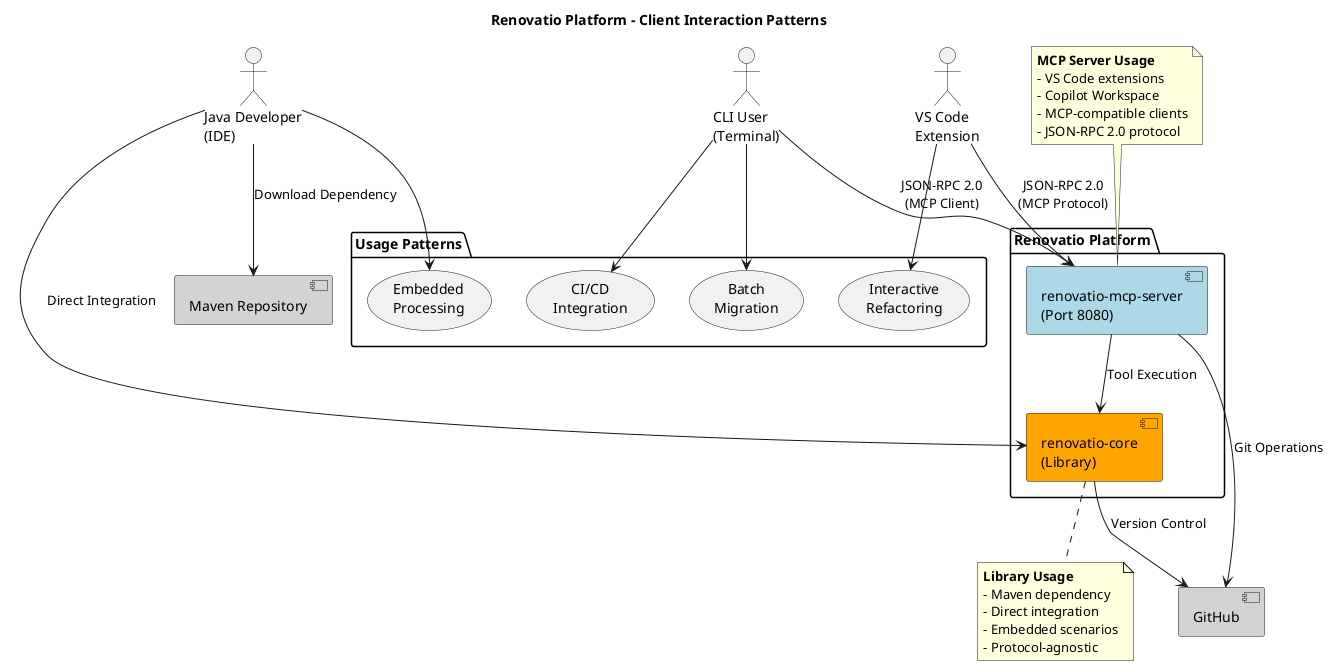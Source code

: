 @startuml
' Renovatio Client Interaction Flow

title Renovatio Platform - Client Interaction Patterns

' Actors
actor "VS Code\nExtension" as vscode
actor "CLI User\n(Terminal)" as cli_user
actor "Java Developer\n(IDE)" as java_dev

' Services
package "Renovatio Platform" {
  [renovatio-mcp-server\n(Port 8080)] as mcp_server #LightBlue
  [renovatio-core\n(Library)] as core_lib #Orange
}

' External systems
[Maven Repository] as maven #LightGray
[GitHub] as github #LightGray

' MCP Client Flow
vscode --> mcp_server : JSON-RPC 2.0\n(MCP Protocol)
mcp_server --> core_lib : Tool Execution

' Web Client Flow

' CLI Client Flow
cli_user --> mcp_server : JSON-RPC 2.0\n(MCP Client)

' Library Usage Flow
java_dev --> maven : Download Dependency
java_dev --> core_lib : Direct Integration

' External Integration
mcp_server --> github : Git Operations
core_lib --> github : Version Control

note top of mcp_server
  **MCP Server Usage**
  - VS Code extensions
  - Copilot Workspace
  - MCP-compatible clients
  - JSON-RPC 2.0 protocol
end note


note bottom of core_lib
  **Library Usage**
  - Maven dependency
  - Direct integration
  - Embedded scenarios
  - Protocol-agnostic
end note

' Usage patterns
package "Usage Patterns" {
  
  usecase "Interactive\nRefactoring" as uc1
  usecase "Batch\nMigration" as uc2
  usecase "Embedded\nProcessing" as uc3
  usecase "CI/CD\nIntegration" as uc4
}

vscode --> uc1
cli_user --> uc2
java_dev --> uc3
cli_user --> uc4

@enduml